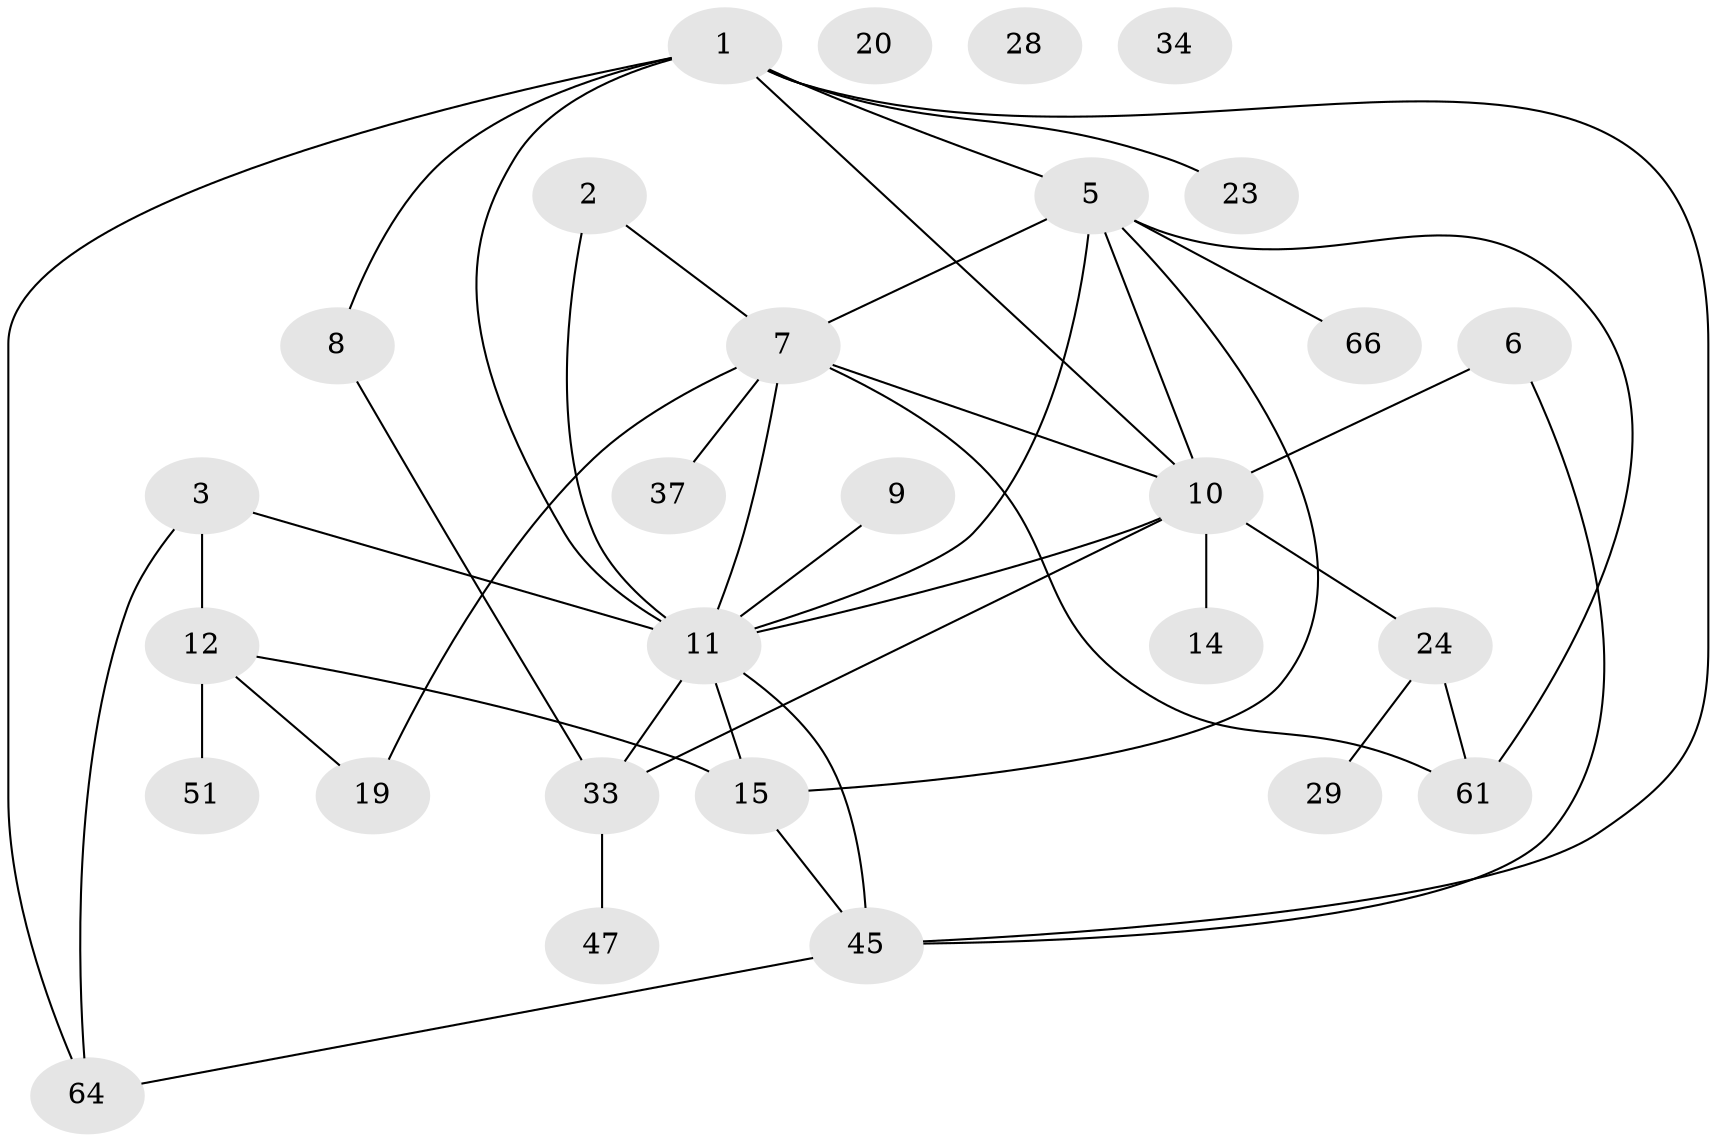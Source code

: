 // original degree distribution, {7: 0.014285714285714285, 3: 0.2, 1: 0.21428571428571427, 4: 0.2, 6: 0.05714285714285714, 2: 0.21428571428571427, 0: 0.04285714285714286, 5: 0.05714285714285714}
// Generated by graph-tools (version 1.1) at 2025/16/03/04/25 18:16:33]
// undirected, 28 vertices, 42 edges
graph export_dot {
graph [start="1"]
  node [color=gray90,style=filled];
  1 [super="+43+4+36+58"];
  2 [super="+26"];
  3 [super="+55"];
  5 [super="+63+18+32+46+44"];
  6;
  7 [super="+39+56+13"];
  8;
  9;
  10 [super="+49+17"];
  11 [super="+35+21"];
  12 [super="+16"];
  14;
  15 [super="+30"];
  19;
  20;
  23 [super="+27"];
  24 [super="+53"];
  28;
  29 [super="+38"];
  33 [super="+68+65"];
  34;
  37;
  45 [super="+57"];
  47;
  51 [super="+67"];
  61;
  64 [super="+69"];
  66;
  1 -- 5 [weight=3];
  1 -- 23;
  1 -- 8;
  1 -- 11 [weight=4];
  1 -- 45;
  1 -- 10;
  1 -- 64;
  2 -- 11 [weight=3];
  2 -- 7;
  3 -- 64;
  3 -- 11;
  3 -- 12;
  5 -- 7;
  5 -- 66;
  5 -- 61;
  5 -- 15;
  5 -- 10 [weight=2];
  5 -- 11;
  6 -- 45;
  6 -- 10;
  7 -- 11 [weight=4];
  7 -- 61;
  7 -- 37;
  7 -- 19;
  7 -- 10;
  8 -- 33;
  9 -- 11;
  10 -- 33;
  10 -- 24;
  10 -- 14;
  10 -- 11;
  11 -- 33;
  11 -- 15;
  11 -- 45;
  12 -- 51;
  12 -- 15;
  12 -- 19;
  15 -- 45;
  24 -- 61;
  24 -- 29;
  33 -- 47;
  45 -- 64;
}
